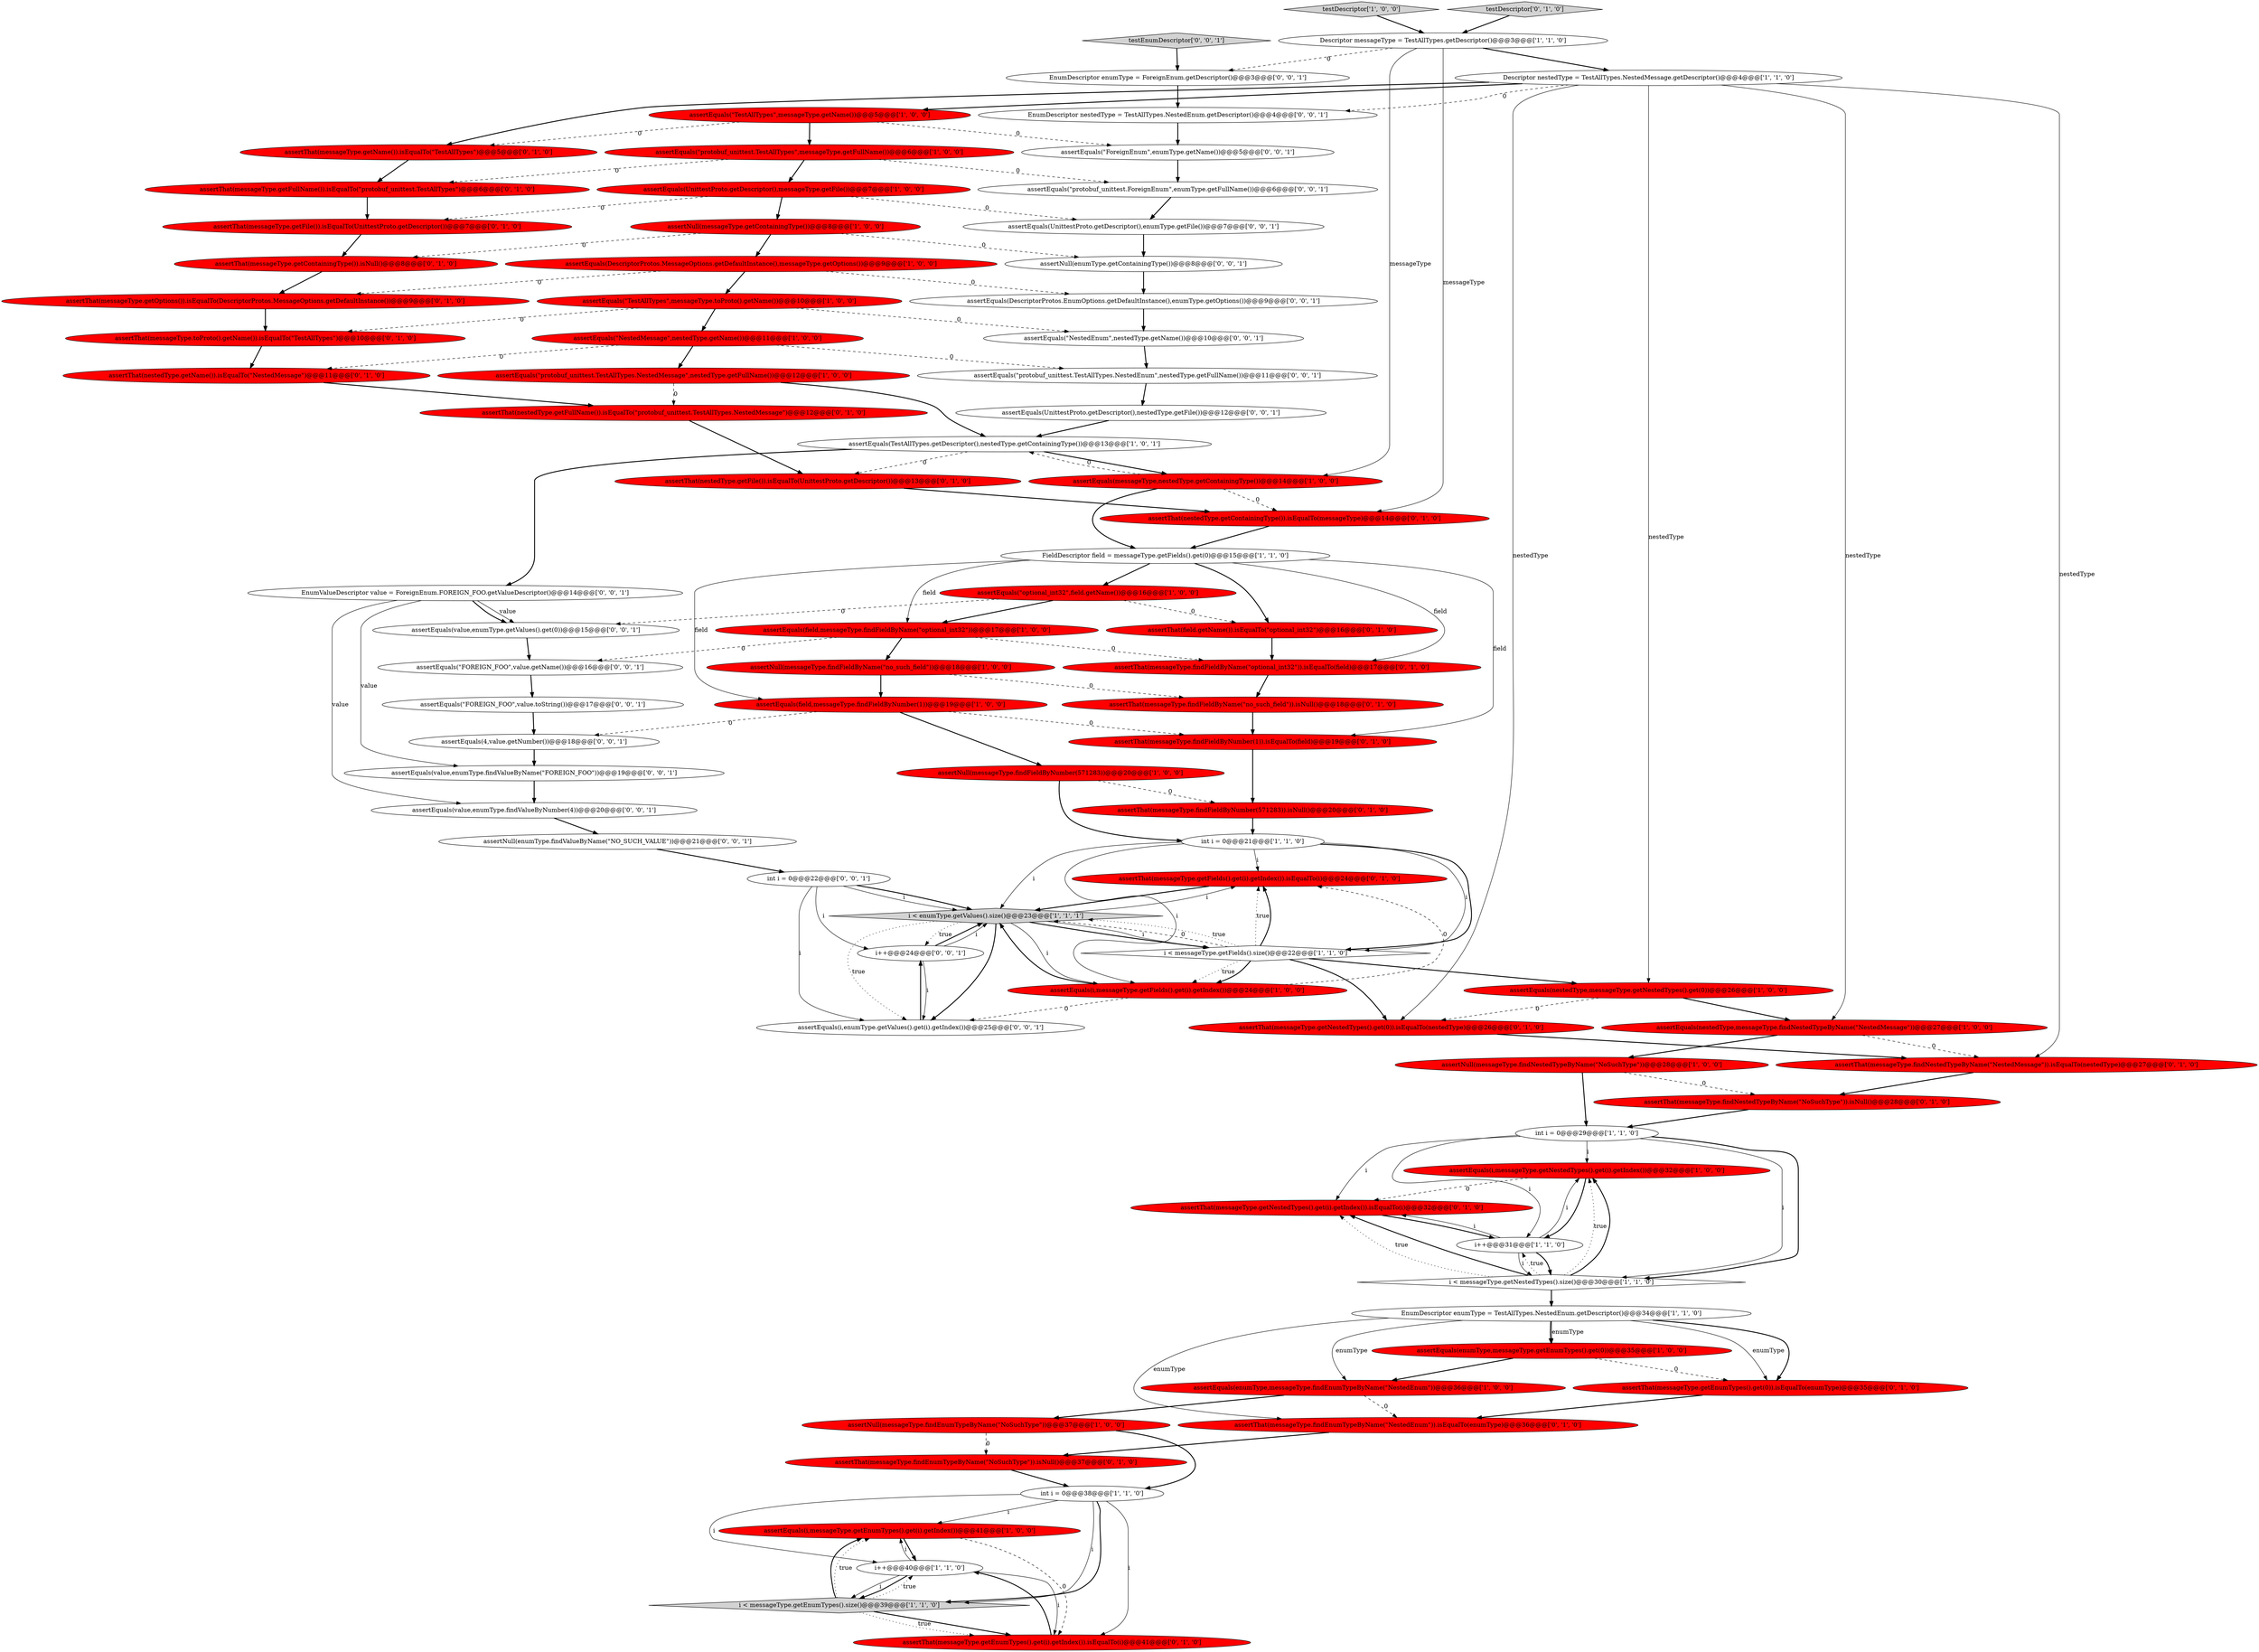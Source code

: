 digraph {
54 [style = filled, label = "assertThat(nestedType.getFile()).isEqualTo(UnittestProto.getDescriptor())@@@13@@@['0', '1', '0']", fillcolor = red, shape = ellipse image = "AAA1AAABBB2BBB"];
5 [style = filled, label = "int i = 0@@@21@@@['1', '1', '0']", fillcolor = white, shape = ellipse image = "AAA0AAABBB1BBB"];
76 [style = filled, label = "assertEquals(UnittestProto.getDescriptor(),enumType.getFile())@@@7@@@['0', '0', '1']", fillcolor = white, shape = ellipse image = "AAA0AAABBB3BBB"];
67 [style = filled, label = "int i = 0@@@22@@@['0', '0', '1']", fillcolor = white, shape = ellipse image = "AAA0AAABBB3BBB"];
75 [style = filled, label = "assertEquals(UnittestProto.getDescriptor(),nestedType.getFile())@@@12@@@['0', '0', '1']", fillcolor = white, shape = ellipse image = "AAA0AAABBB3BBB"];
82 [style = filled, label = "assertEquals(DescriptorProtos.EnumOptions.getDefaultInstance(),enumType.getOptions())@@@9@@@['0', '0', '1']", fillcolor = white, shape = ellipse image = "AAA0AAABBB3BBB"];
0 [style = filled, label = "assertEquals(field,messageType.findFieldByNumber(1))@@@19@@@['1', '0', '0']", fillcolor = red, shape = ellipse image = "AAA1AAABBB1BBB"];
51 [style = filled, label = "assertThat(messageType.getContainingType()).isNull()@@@8@@@['0', '1', '0']", fillcolor = red, shape = ellipse image = "AAA1AAABBB2BBB"];
19 [style = filled, label = "assertEquals(i,messageType.getNestedTypes().get(i).getIndex())@@@32@@@['1', '0', '0']", fillcolor = red, shape = ellipse image = "AAA1AAABBB1BBB"];
6 [style = filled, label = "assertEquals(nestedType,messageType.getNestedTypes().get(0))@@@26@@@['1', '0', '0']", fillcolor = red, shape = ellipse image = "AAA1AAABBB1BBB"];
77 [style = filled, label = "testEnumDescriptor['0', '0', '1']", fillcolor = lightgray, shape = diamond image = "AAA0AAABBB3BBB"];
15 [style = filled, label = "assertEquals(\"TestAllTypes\",messageType.toProto().getName())@@@10@@@['1', '0', '0']", fillcolor = red, shape = ellipse image = "AAA1AAABBB1BBB"];
71 [style = filled, label = "i++@@@24@@@['0', '0', '1']", fillcolor = white, shape = ellipse image = "AAA0AAABBB3BBB"];
33 [style = filled, label = "assertEquals(i,messageType.getEnumTypes().get(i).getIndex())@@@41@@@['1', '0', '0']", fillcolor = red, shape = ellipse image = "AAA1AAABBB1BBB"];
4 [style = filled, label = "assertNull(messageType.findNestedTypeByName(\"NoSuchType\"))@@@28@@@['1', '0', '0']", fillcolor = red, shape = ellipse image = "AAA1AAABBB1BBB"];
68 [style = filled, label = "assertEquals(i,enumType.getValues().get(i).getIndex())@@@25@@@['0', '0', '1']", fillcolor = white, shape = ellipse image = "AAA0AAABBB3BBB"];
79 [style = filled, label = "assertEquals(\"NestedEnum\",nestedType.getName())@@@10@@@['0', '0', '1']", fillcolor = white, shape = ellipse image = "AAA0AAABBB3BBB"];
21 [style = filled, label = "assertEquals(\"NestedMessage\",nestedType.getName())@@@11@@@['1', '0', '0']", fillcolor = red, shape = ellipse image = "AAA1AAABBB1BBB"];
13 [style = filled, label = "i++@@@40@@@['1', '1', '0']", fillcolor = white, shape = ellipse image = "AAA0AAABBB1BBB"];
78 [style = filled, label = "EnumDescriptor enumType = ForeignEnum.getDescriptor()@@@3@@@['0', '0', '1']", fillcolor = white, shape = ellipse image = "AAA0AAABBB3BBB"];
84 [style = filled, label = "EnumValueDescriptor value = ForeignEnum.FOREIGN_FOO.getValueDescriptor()@@@14@@@['0', '0', '1']", fillcolor = white, shape = ellipse image = "AAA0AAABBB3BBB"];
32 [style = filled, label = "assertEquals(enumType,messageType.getEnumTypes().get(0))@@@35@@@['1', '0', '0']", fillcolor = red, shape = ellipse image = "AAA1AAABBB1BBB"];
30 [style = filled, label = "int i = 0@@@38@@@['1', '1', '0']", fillcolor = white, shape = ellipse image = "AAA0AAABBB1BBB"];
22 [style = filled, label = "testDescriptor['1', '0', '0']", fillcolor = lightgray, shape = diamond image = "AAA0AAABBB1BBB"];
48 [style = filled, label = "assertThat(messageType.findFieldByNumber(1)).isEqualTo(field)@@@19@@@['0', '1', '0']", fillcolor = red, shape = ellipse image = "AAA1AAABBB2BBB"];
61 [style = filled, label = "assertThat(messageType.getNestedTypes().get(i).getIndex()).isEqualTo(i)@@@32@@@['0', '1', '0']", fillcolor = red, shape = ellipse image = "AAA1AAABBB2BBB"];
46 [style = filled, label = "assertThat(nestedType.getFullName()).isEqualTo(\"protobuf_unittest.TestAllTypes.NestedMessage\")@@@12@@@['0', '1', '0']", fillcolor = red, shape = ellipse image = "AAA1AAABBB2BBB"];
69 [style = filled, label = "assertNull(enumType.getContainingType())@@@8@@@['0', '0', '1']", fillcolor = white, shape = ellipse image = "AAA0AAABBB3BBB"];
62 [style = filled, label = "testDescriptor['0', '1', '0']", fillcolor = lightgray, shape = diamond image = "AAA0AAABBB2BBB"];
59 [style = filled, label = "assertThat(messageType.getOptions()).isEqualTo(DescriptorProtos.MessageOptions.getDefaultInstance())@@@9@@@['0', '1', '0']", fillcolor = red, shape = ellipse image = "AAA1AAABBB2BBB"];
38 [style = filled, label = "assertThat(messageType.getEnumTypes().get(i).getIndex()).isEqualTo(i)@@@41@@@['0', '1', '0']", fillcolor = red, shape = ellipse image = "AAA1AAABBB2BBB"];
80 [style = filled, label = "assertNull(enumType.findValueByName(\"NO_SUCH_VALUE\"))@@@21@@@['0', '0', '1']", fillcolor = white, shape = ellipse image = "AAA0AAABBB3BBB"];
50 [style = filled, label = "assertThat(messageType.findFieldByName(\"optional_int32\")).isEqualTo(field)@@@17@@@['0', '1', '0']", fillcolor = red, shape = ellipse image = "AAA1AAABBB2BBB"];
73 [style = filled, label = "assertEquals(\"ForeignEnum\",enumType.getName())@@@5@@@['0', '0', '1']", fillcolor = white, shape = ellipse image = "AAA0AAABBB3BBB"];
26 [style = filled, label = "Descriptor messageType = TestAllTypes.getDescriptor()@@@3@@@['1', '1', '0']", fillcolor = white, shape = ellipse image = "AAA0AAABBB1BBB"];
47 [style = filled, label = "assertThat(messageType.findFieldByName(\"no_such_field\")).isNull()@@@18@@@['0', '1', '0']", fillcolor = red, shape = ellipse image = "AAA1AAABBB2BBB"];
40 [style = filled, label = "assertThat(messageType.getName()).isEqualTo(\"TestAllTypes\")@@@5@@@['0', '1', '0']", fillcolor = red, shape = ellipse image = "AAA1AAABBB2BBB"];
52 [style = filled, label = "assertThat(messageType.getFields().get(i).getIndex()).isEqualTo(i)@@@24@@@['0', '1', '0']", fillcolor = red, shape = ellipse image = "AAA1AAABBB2BBB"];
24 [style = filled, label = "assertEquals(nestedType,messageType.findNestedTypeByName(\"NestedMessage\"))@@@27@@@['1', '0', '0']", fillcolor = red, shape = ellipse image = "AAA1AAABBB1BBB"];
28 [style = filled, label = "assertEquals(TestAllTypes.getDescriptor(),nestedType.getContainingType())@@@13@@@['1', '0', '1']", fillcolor = white, shape = ellipse image = "AAA0AAABBB1BBB"];
70 [style = filled, label = "assertEquals(value,enumType.findValueByName(\"FOREIGN_FOO\"))@@@19@@@['0', '0', '1']", fillcolor = white, shape = ellipse image = "AAA0AAABBB3BBB"];
66 [style = filled, label = "assertEquals(4,value.getNumber())@@@18@@@['0', '0', '1']", fillcolor = white, shape = ellipse image = "AAA0AAABBB3BBB"];
49 [style = filled, label = "assertThat(nestedType.getName()).isEqualTo(\"NestedMessage\")@@@11@@@['0', '1', '0']", fillcolor = red, shape = ellipse image = "AAA1AAABBB2BBB"];
55 [style = filled, label = "assertThat(nestedType.getContainingType()).isEqualTo(messageType)@@@14@@@['0', '1', '0']", fillcolor = red, shape = ellipse image = "AAA1AAABBB2BBB"];
25 [style = filled, label = "i < enumType.getValues().size()@@@23@@@['1', '1', '1']", fillcolor = lightgray, shape = diamond image = "AAA0AAABBB1BBB"];
31 [style = filled, label = "i < messageType.getNestedTypes().size()@@@30@@@['1', '1', '0']", fillcolor = white, shape = diamond image = "AAA0AAABBB1BBB"];
64 [style = filled, label = "EnumDescriptor nestedType = TestAllTypes.NestedEnum.getDescriptor()@@@4@@@['0', '0', '1']", fillcolor = white, shape = ellipse image = "AAA0AAABBB3BBB"];
8 [style = filled, label = "assertEquals(DescriptorProtos.MessageOptions.getDefaultInstance(),messageType.getOptions())@@@9@@@['1', '0', '0']", fillcolor = red, shape = ellipse image = "AAA1AAABBB1BBB"];
36 [style = filled, label = "assertEquals(\"protobuf_unittest.TestAllTypes.NestedMessage\",nestedType.getFullName())@@@12@@@['1', '0', '0']", fillcolor = red, shape = ellipse image = "AAA1AAABBB1BBB"];
10 [style = filled, label = "assertEquals(\"protobuf_unittest.TestAllTypes\",messageType.getFullName())@@@6@@@['1', '0', '0']", fillcolor = red, shape = ellipse image = "AAA1AAABBB1BBB"];
58 [style = filled, label = "assertThat(messageType.findNestedTypeByName(\"NoSuchType\")).isNull()@@@28@@@['0', '1', '0']", fillcolor = red, shape = ellipse image = "AAA1AAABBB2BBB"];
34 [style = filled, label = "assertEquals(\"TestAllTypes\",messageType.getName())@@@5@@@['1', '0', '0']", fillcolor = red, shape = ellipse image = "AAA1AAABBB1BBB"];
57 [style = filled, label = "assertThat(messageType.findNestedTypeByName(\"NestedMessage\")).isEqualTo(nestedType)@@@27@@@['0', '1', '0']", fillcolor = red, shape = ellipse image = "AAA1AAABBB2BBB"];
11 [style = filled, label = "assertNull(messageType.getContainingType())@@@8@@@['1', '0', '0']", fillcolor = red, shape = ellipse image = "AAA1AAABBB1BBB"];
45 [style = filled, label = "assertThat(messageType.findEnumTypeByName(\"NoSuchType\")).isNull()@@@37@@@['0', '1', '0']", fillcolor = red, shape = ellipse image = "AAA1AAABBB2BBB"];
74 [style = filled, label = "assertEquals(value,enumType.getValues().get(0))@@@15@@@['0', '0', '1']", fillcolor = white, shape = ellipse image = "AAA0AAABBB3BBB"];
42 [style = filled, label = "assertThat(field.getName()).isEqualTo(\"optional_int32\")@@@16@@@['0', '1', '0']", fillcolor = red, shape = ellipse image = "AAA1AAABBB2BBB"];
1 [style = filled, label = "FieldDescriptor field = messageType.getFields().get(0)@@@15@@@['1', '1', '0']", fillcolor = white, shape = ellipse image = "AAA0AAABBB1BBB"];
9 [style = filled, label = "assertNull(messageType.findFieldByNumber(571283))@@@20@@@['1', '0', '0']", fillcolor = red, shape = ellipse image = "AAA1AAABBB1BBB"];
37 [style = filled, label = "EnumDescriptor enumType = TestAllTypes.NestedEnum.getDescriptor()@@@34@@@['1', '1', '0']", fillcolor = white, shape = ellipse image = "AAA0AAABBB1BBB"];
56 [style = filled, label = "assertThat(messageType.findFieldByNumber(571283)).isNull()@@@20@@@['0', '1', '0']", fillcolor = red, shape = ellipse image = "AAA1AAABBB2BBB"];
20 [style = filled, label = "assertEquals(messageType,nestedType.getContainingType())@@@14@@@['1', '0', '0']", fillcolor = red, shape = ellipse image = "AAA1AAABBB1BBB"];
72 [style = filled, label = "assertEquals(\"FOREIGN_FOO\",value.toString())@@@17@@@['0', '0', '1']", fillcolor = white, shape = ellipse image = "AAA0AAABBB3BBB"];
41 [style = filled, label = "assertThat(messageType.findEnumTypeByName(\"NestedEnum\")).isEqualTo(enumType)@@@36@@@['0', '1', '0']", fillcolor = red, shape = ellipse image = "AAA1AAABBB2BBB"];
65 [style = filled, label = "assertEquals(\"FOREIGN_FOO\",value.getName())@@@16@@@['0', '0', '1']", fillcolor = white, shape = ellipse image = "AAA0AAABBB3BBB"];
29 [style = filled, label = "assertNull(messageType.findFieldByName(\"no_such_field\"))@@@18@@@['1', '0', '0']", fillcolor = red, shape = ellipse image = "AAA1AAABBB1BBB"];
53 [style = filled, label = "assertThat(messageType.toProto().getName()).isEqualTo(\"TestAllTypes\")@@@10@@@['0', '1', '0']", fillcolor = red, shape = ellipse image = "AAA1AAABBB2BBB"];
43 [style = filled, label = "assertThat(messageType.getFile()).isEqualTo(UnittestProto.getDescriptor())@@@7@@@['0', '1', '0']", fillcolor = red, shape = ellipse image = "AAA1AAABBB2BBB"];
23 [style = filled, label = "assertNull(messageType.findEnumTypeByName(\"NoSuchType\"))@@@37@@@['1', '0', '0']", fillcolor = red, shape = ellipse image = "AAA1AAABBB1BBB"];
60 [style = filled, label = "assertThat(messageType.getNestedTypes().get(0)).isEqualTo(nestedType)@@@26@@@['0', '1', '0']", fillcolor = red, shape = ellipse image = "AAA1AAABBB2BBB"];
81 [style = filled, label = "assertEquals(\"protobuf_unittest.TestAllTypes.NestedEnum\",nestedType.getFullName())@@@11@@@['0', '0', '1']", fillcolor = white, shape = ellipse image = "AAA0AAABBB3BBB"];
7 [style = filled, label = "assertEquals(field,messageType.findFieldByName(\"optional_int32\"))@@@17@@@['1', '0', '0']", fillcolor = red, shape = ellipse image = "AAA1AAABBB1BBB"];
12 [style = filled, label = "Descriptor nestedType = TestAllTypes.NestedMessage.getDescriptor()@@@4@@@['1', '1', '0']", fillcolor = white, shape = ellipse image = "AAA0AAABBB1BBB"];
14 [style = filled, label = "i < messageType.getFields().size()@@@22@@@['1', '1', '0']", fillcolor = white, shape = diamond image = "AAA0AAABBB1BBB"];
27 [style = filled, label = "assertEquals(enumType,messageType.findEnumTypeByName(\"NestedEnum\"))@@@36@@@['1', '0', '0']", fillcolor = red, shape = ellipse image = "AAA1AAABBB1BBB"];
83 [style = filled, label = "assertEquals(\"protobuf_unittest.ForeignEnum\",enumType.getFullName())@@@6@@@['0', '0', '1']", fillcolor = white, shape = ellipse image = "AAA0AAABBB3BBB"];
17 [style = filled, label = "assertEquals(\"optional_int32\",field.getName())@@@16@@@['1', '0', '0']", fillcolor = red, shape = ellipse image = "AAA1AAABBB1BBB"];
18 [style = filled, label = "assertEquals(i,messageType.getFields().get(i).getIndex())@@@24@@@['1', '0', '0']", fillcolor = red, shape = ellipse image = "AAA1AAABBB1BBB"];
63 [style = filled, label = "assertEquals(value,enumType.findValueByNumber(4))@@@20@@@['0', '0', '1']", fillcolor = white, shape = ellipse image = "AAA0AAABBB3BBB"];
2 [style = filled, label = "i++@@@31@@@['1', '1', '0']", fillcolor = white, shape = ellipse image = "AAA0AAABBB1BBB"];
3 [style = filled, label = "assertEquals(UnittestProto.getDescriptor(),messageType.getFile())@@@7@@@['1', '0', '0']", fillcolor = red, shape = ellipse image = "AAA1AAABBB1BBB"];
44 [style = filled, label = "assertThat(messageType.getEnumTypes().get(0)).isEqualTo(enumType)@@@35@@@['0', '1', '0']", fillcolor = red, shape = ellipse image = "AAA1AAABBB2BBB"];
35 [style = filled, label = "i < messageType.getEnumTypes().size()@@@39@@@['1', '1', '0']", fillcolor = lightgray, shape = diamond image = "AAA0AAABBB1BBB"];
16 [style = filled, label = "int i = 0@@@29@@@['1', '1', '0']", fillcolor = white, shape = ellipse image = "AAA0AAABBB1BBB"];
39 [style = filled, label = "assertThat(messageType.getFullName()).isEqualTo(\"protobuf_unittest.TestAllTypes\")@@@6@@@['0', '1', '0']", fillcolor = red, shape = ellipse image = "AAA1AAABBB2BBB"];
54->55 [style = bold, label=""];
67->71 [style = solid, label="i"];
31->37 [style = bold, label=""];
71->25 [style = bold, label=""];
74->65 [style = bold, label=""];
17->74 [style = dashed, label="0"];
28->20 [style = bold, label=""];
67->25 [style = bold, label=""];
14->25 [style = dashed, label="0"];
15->21 [style = bold, label=""];
31->61 [style = bold, label=""];
25->71 [style = dotted, label="true"];
29->0 [style = bold, label=""];
36->28 [style = bold, label=""];
25->14 [style = bold, label=""];
57->58 [style = bold, label=""];
0->66 [style = dashed, label="0"];
45->30 [style = bold, label=""];
64->73 [style = bold, label=""];
69->82 [style = bold, label=""];
5->52 [style = solid, label="i"];
8->59 [style = dashed, label="0"];
84->74 [style = solid, label="value"];
7->65 [style = dashed, label="0"];
12->40 [style = bold, label=""];
26->12 [style = bold, label=""];
29->47 [style = dashed, label="0"];
21->36 [style = bold, label=""];
2->31 [style = solid, label="i"];
46->54 [style = bold, label=""];
9->56 [style = dashed, label="0"];
25->52 [style = solid, label="i"];
21->81 [style = dashed, label="0"];
9->5 [style = bold, label=""];
37->32 [style = bold, label=""];
30->13 [style = solid, label="i"];
18->52 [style = dashed, label="0"];
41->45 [style = bold, label=""];
15->79 [style = dashed, label="0"];
35->38 [style = bold, label=""];
15->53 [style = dashed, label="0"];
4->58 [style = dashed, label="0"];
14->18 [style = dotted, label="true"];
4->16 [style = bold, label=""];
30->35 [style = solid, label="i"];
2->31 [style = bold, label=""];
7->29 [style = bold, label=""];
31->19 [style = dotted, label="true"];
32->44 [style = dashed, label="0"];
37->41 [style = solid, label="enumType"];
23->30 [style = bold, label=""];
16->2 [style = solid, label="i"];
58->16 [style = bold, label=""];
47->48 [style = bold, label=""];
3->76 [style = dashed, label="0"];
2->19 [style = solid, label="i"];
6->60 [style = dashed, label="0"];
43->51 [style = bold, label=""];
67->25 [style = solid, label="i"];
3->11 [style = bold, label=""];
35->38 [style = dotted, label="true"];
14->52 [style = dotted, label="true"];
5->14 [style = solid, label="i"];
1->42 [style = bold, label=""];
14->60 [style = bold, label=""];
30->33 [style = solid, label="i"];
19->2 [style = bold, label=""];
75->28 [style = bold, label=""];
25->18 [style = solid, label="i"];
79->81 [style = bold, label=""];
35->33 [style = dotted, label="true"];
33->13 [style = bold, label=""];
28->84 [style = bold, label=""];
77->78 [style = bold, label=""];
34->40 [style = dashed, label="0"];
11->69 [style = dashed, label="0"];
25->14 [style = solid, label="i"];
1->17 [style = bold, label=""];
20->55 [style = dashed, label="0"];
36->46 [style = dashed, label="0"];
16->19 [style = solid, label="i"];
60->57 [style = bold, label=""];
34->73 [style = dashed, label="0"];
65->72 [style = bold, label=""];
33->38 [style = dashed, label="0"];
49->46 [style = bold, label=""];
37->32 [style = solid, label="enumType"];
14->25 [style = dotted, label="true"];
44->41 [style = bold, label=""];
12->24 [style = solid, label="nestedType"];
18->25 [style = bold, label=""];
14->52 [style = bold, label=""];
25->68 [style = dotted, label="true"];
11->8 [style = bold, label=""];
61->2 [style = bold, label=""];
14->18 [style = bold, label=""];
5->25 [style = solid, label="i"];
62->26 [style = bold, label=""];
37->44 [style = solid, label="enumType"];
24->57 [style = dashed, label="0"];
73->83 [style = bold, label=""];
14->6 [style = bold, label=""];
12->57 [style = solid, label="nestedType"];
1->7 [style = solid, label="field"];
11->51 [style = dashed, label="0"];
22->26 [style = bold, label=""];
66->70 [style = bold, label=""];
28->54 [style = dashed, label="0"];
8->15 [style = bold, label=""];
27->41 [style = dashed, label="0"];
30->38 [style = solid, label="i"];
10->39 [style = dashed, label="0"];
13->33 [style = solid, label="i"];
16->31 [style = solid, label="i"];
56->5 [style = bold, label=""];
78->64 [style = bold, label=""];
32->27 [style = bold, label=""];
6->24 [style = bold, label=""];
20->1 [style = bold, label=""];
84->74 [style = bold, label=""];
37->27 [style = solid, label="enumType"];
17->42 [style = dashed, label="0"];
13->38 [style = solid, label="i"];
59->53 [style = bold, label=""];
84->63 [style = solid, label="value"];
26->55 [style = solid, label="messageType"];
13->35 [style = solid, label="i"];
12->64 [style = dashed, label="0"];
40->39 [style = bold, label=""];
30->35 [style = bold, label=""];
16->61 [style = solid, label="i"];
16->31 [style = bold, label=""];
35->13 [style = dotted, label="true"];
81->75 [style = bold, label=""];
80->67 [style = bold, label=""];
5->18 [style = solid, label="i"];
37->44 [style = bold, label=""];
25->68 [style = bold, label=""];
31->2 [style = dotted, label="true"];
83->76 [style = bold, label=""];
63->80 [style = bold, label=""];
12->60 [style = solid, label="nestedType"];
31->19 [style = bold, label=""];
0->9 [style = bold, label=""];
42->50 [style = bold, label=""];
48->56 [style = bold, label=""];
71->25 [style = solid, label="i"];
10->83 [style = dashed, label="0"];
20->28 [style = dashed, label="0"];
35->33 [style = bold, label=""];
39->43 [style = bold, label=""];
23->45 [style = dashed, label="0"];
70->63 [style = bold, label=""];
10->3 [style = bold, label=""];
12->34 [style = bold, label=""];
8->82 [style = dashed, label="0"];
18->68 [style = dashed, label="0"];
5->14 [style = bold, label=""];
12->6 [style = solid, label="nestedType"];
34->10 [style = bold, label=""];
51->59 [style = bold, label=""];
17->7 [style = bold, label=""];
53->49 [style = bold, label=""];
1->0 [style = solid, label="field"];
26->78 [style = dashed, label="0"];
67->68 [style = solid, label="i"];
0->48 [style = dashed, label="0"];
31->61 [style = dotted, label="true"];
24->4 [style = bold, label=""];
26->20 [style = solid, label="messageType"];
52->25 [style = bold, label=""];
84->70 [style = solid, label="value"];
50->47 [style = bold, label=""];
68->71 [style = bold, label=""];
55->1 [style = bold, label=""];
2->61 [style = solid, label="i"];
3->43 [style = dashed, label="0"];
82->79 [style = bold, label=""];
76->69 [style = bold, label=""];
71->68 [style = solid, label="i"];
27->23 [style = bold, label=""];
72->66 [style = bold, label=""];
21->49 [style = dashed, label="0"];
7->50 [style = dashed, label="0"];
19->61 [style = dashed, label="0"];
38->13 [style = bold, label=""];
13->35 [style = bold, label=""];
1->48 [style = solid, label="field"];
1->50 [style = solid, label="field"];
}
